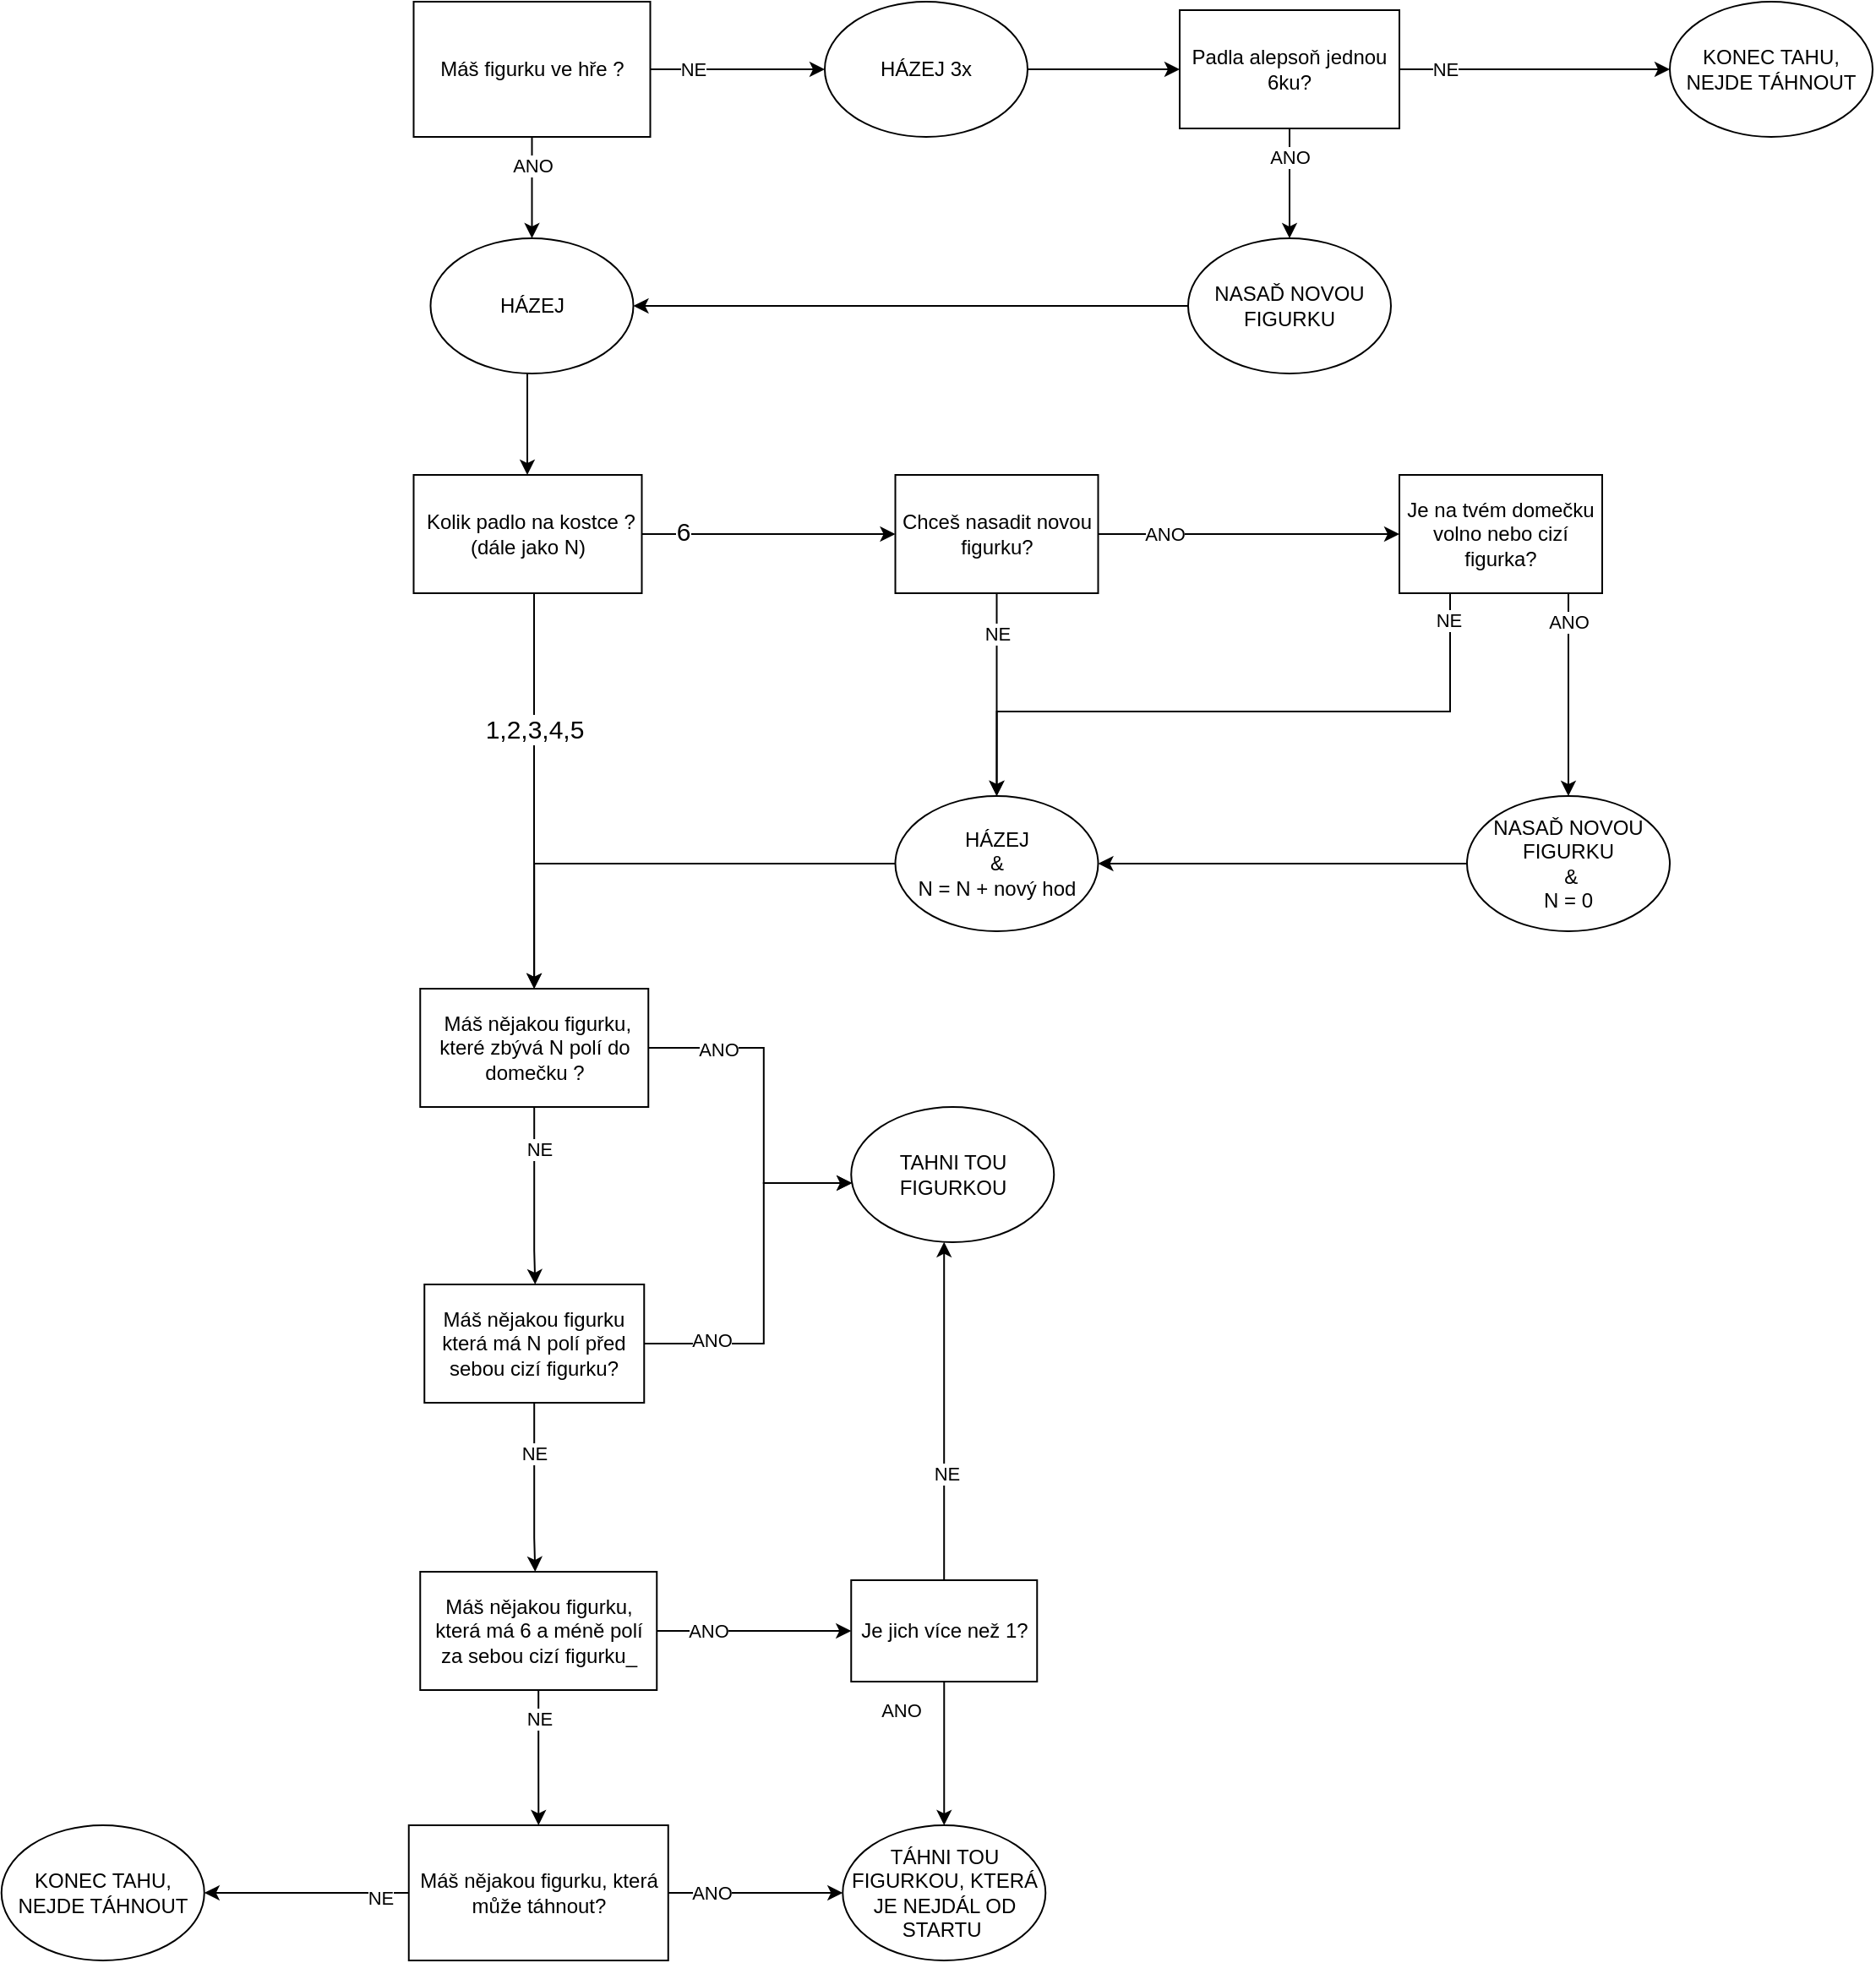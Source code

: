 <mxfile version="14.0.1" type="google"><diagram id="VSdPkgJ25tWISzRy0XtD" name="Page-1"><mxGraphModel dx="2249" dy="762" grid="1" gridSize="10" guides="1" tooltips="1" connect="1" arrows="1" fold="1" page="1" pageScale="1" pageWidth="827" pageHeight="1169" math="0" shadow="0"><root><mxCell id="0"/><mxCell id="1" parent="0"/><mxCell id="U8Go3CW6cDLfL4P9ubmw-27" value="" style="edgeStyle=orthogonalEdgeStyle;rounded=0;orthogonalLoop=1;jettySize=auto;html=1;" edge="1" parent="1" source="Ttg42BNNxn6aMMkS5or9-1" target="U8Go3CW6cDLfL4P9ubmw-24"><mxGeometry relative="1" as="geometry"><Array as="points"><mxPoint x="297" y="180"/><mxPoint x="297" y="180"/></Array></mxGeometry></mxCell><mxCell id="U8Go3CW6cDLfL4P9ubmw-32" value="ANO" style="edgeLabel;html=1;align=center;verticalAlign=middle;resizable=0;points=[];" vertex="1" connectable="0" parent="U8Go3CW6cDLfL4P9ubmw-27"><mxGeometry x="-0.756" y="-4" relative="1" as="geometry"><mxPoint x="4" y="9" as="offset"/></mxGeometry></mxCell><mxCell id="U8Go3CW6cDLfL4P9ubmw-34" value="" style="edgeStyle=orthogonalEdgeStyle;rounded=0;orthogonalLoop=1;jettySize=auto;html=1;" edge="1" parent="1" source="Ttg42BNNxn6aMMkS5or9-1" target="U8Go3CW6cDLfL4P9ubmw-33"><mxGeometry relative="1" as="geometry"><Array as="points"><mxPoint x="490" y="50"/><mxPoint x="490" y="50"/></Array></mxGeometry></mxCell><mxCell id="U8Go3CW6cDLfL4P9ubmw-36" value="NE" style="edgeLabel;html=1;align=center;verticalAlign=middle;resizable=0;points=[];" vertex="1" connectable="0" parent="U8Go3CW6cDLfL4P9ubmw-34"><mxGeometry x="-0.737" y="-1" relative="1" as="geometry"><mxPoint x="11.25" y="-1" as="offset"/></mxGeometry></mxCell><mxCell id="Ttg42BNNxn6aMMkS5or9-1" value="Máš figurku ve hře ?" style="rounded=0;whiteSpace=wrap;html=1;" parent="1" vertex="1"><mxGeometry x="226.75" y="10" width="140" height="80" as="geometry"/></mxCell><mxCell id="Ttg42BNNxn6aMMkS5or9-23" style="edgeStyle=orthogonalEdgeStyle;rounded=0;orthogonalLoop=1;jettySize=auto;html=1;" parent="1" source="Ttg42BNNxn6aMMkS5or9-2" target="Ttg42BNNxn6aMMkS5or9-5" edge="1"><mxGeometry relative="1" as="geometry"/></mxCell><mxCell id="Ttg42BNNxn6aMMkS5or9-24" value="&lt;font style=&quot;font-size: 15px&quot;&gt;6&lt;/font&gt;" style="edgeLabel;html=1;align=center;verticalAlign=middle;resizable=0;points=[];" parent="Ttg42BNNxn6aMMkS5or9-23" vertex="1" connectable="0"><mxGeometry x="-0.677" y="2" relative="1" as="geometry"><mxPoint as="offset"/></mxGeometry></mxCell><mxCell id="Ttg42BNNxn6aMMkS5or9-25" style="edgeStyle=orthogonalEdgeStyle;rounded=0;orthogonalLoop=1;jettySize=auto;html=1;" parent="1" source="Ttg42BNNxn6aMMkS5or9-2" target="Ttg42BNNxn6aMMkS5or9-26" edge="1"><mxGeometry relative="1" as="geometry"><mxPoint x="301.75" y="380" as="targetPoint"/><Array as="points"><mxPoint x="298" y="390"/><mxPoint x="298" y="390"/></Array></mxGeometry></mxCell><mxCell id="Ttg42BNNxn6aMMkS5or9-27" value="&lt;font style=&quot;font-size: 15px&quot;&gt;1,2,3,4,5&lt;/font&gt;" style="edgeLabel;html=1;align=center;verticalAlign=middle;resizable=0;points=[];" parent="Ttg42BNNxn6aMMkS5or9-25" vertex="1" connectable="0"><mxGeometry x="-0.26" y="3" relative="1" as="geometry"><mxPoint x="-3" y="-7" as="offset"/></mxGeometry></mxCell><mxCell id="Ttg42BNNxn6aMMkS5or9-2" value="&amp;nbsp;Kolik padlo na kostce ? (dále jako N)" style="rounded=0;whiteSpace=wrap;html=1;" parent="1" vertex="1"><mxGeometry x="226.75" y="290" width="135" height="70" as="geometry"/></mxCell><mxCell id="Ttg42BNNxn6aMMkS5or9-30" style="edgeStyle=orthogonalEdgeStyle;rounded=0;orthogonalLoop=1;jettySize=auto;html=1;" parent="1" source="Ttg42BNNxn6aMMkS5or9-5" target="Ttg42BNNxn6aMMkS5or9-29" edge="1"><mxGeometry relative="1" as="geometry"/></mxCell><mxCell id="Ttg42BNNxn6aMMkS5or9-31" value="ANO" style="edgeLabel;html=1;align=center;verticalAlign=middle;resizable=0;points=[];" parent="Ttg42BNNxn6aMMkS5or9-30" vertex="1" connectable="0"><mxGeometry x="-0.7" y="-2" relative="1" as="geometry"><mxPoint x="12" y="-2" as="offset"/></mxGeometry></mxCell><mxCell id="U8Go3CW6cDLfL4P9ubmw-53" value="" style="edgeStyle=orthogonalEdgeStyle;rounded=0;orthogonalLoop=1;jettySize=auto;html=1;" edge="1" parent="1" source="Ttg42BNNxn6aMMkS5or9-5" target="U8Go3CW6cDLfL4P9ubmw-52"><mxGeometry relative="1" as="geometry"/></mxCell><mxCell id="U8Go3CW6cDLfL4P9ubmw-54" value="NE" style="edgeLabel;html=1;align=center;verticalAlign=middle;resizable=0;points=[];" vertex="1" connectable="0" parent="U8Go3CW6cDLfL4P9ubmw-53"><mxGeometry x="-0.74" relative="1" as="geometry"><mxPoint y="8" as="offset"/></mxGeometry></mxCell><mxCell id="Ttg42BNNxn6aMMkS5or9-5" value="Chceš nasadit novou figurku?" style="rounded=0;whiteSpace=wrap;html=1;" parent="1" vertex="1"><mxGeometry x="511.75" y="290" width="120" height="70" as="geometry"/></mxCell><mxCell id="Ttg42BNNxn6aMMkS5or9-21" style="edgeStyle=orthogonalEdgeStyle;rounded=0;orthogonalLoop=1;jettySize=auto;html=1;" parent="1" source="Ttg42BNNxn6aMMkS5or9-6" target="Ttg42BNNxn6aMMkS5or9-20" edge="1"><mxGeometry relative="1" as="geometry"/></mxCell><mxCell id="Ttg42BNNxn6aMMkS5or9-22" value="NE" style="edgeLabel;html=1;align=center;verticalAlign=middle;resizable=0;points=[];" parent="Ttg42BNNxn6aMMkS5or9-21" vertex="1" connectable="0"><mxGeometry x="-0.661" y="-1" relative="1" as="geometry"><mxPoint y="-1" as="offset"/></mxGeometry></mxCell><mxCell id="Ttg42BNNxn6aMMkS5or9-37" style="edgeStyle=orthogonalEdgeStyle;rounded=0;orthogonalLoop=1;jettySize=auto;html=1;" parent="1" source="Ttg42BNNxn6aMMkS5or9-6" target="Ttg42BNNxn6aMMkS5or9-36" edge="1"><mxGeometry relative="1" as="geometry"/></mxCell><mxCell id="Ttg42BNNxn6aMMkS5or9-38" value="ANO" style="edgeLabel;html=1;align=center;verticalAlign=middle;resizable=0;points=[];" parent="Ttg42BNNxn6aMMkS5or9-37" vertex="1" connectable="0"><mxGeometry x="-0.713" y="-1" relative="1" as="geometry"><mxPoint x="1" y="7" as="offset"/></mxGeometry></mxCell><mxCell id="Ttg42BNNxn6aMMkS5or9-6" value="Padla alepsoň jednou 6ku?" style="rounded=0;whiteSpace=wrap;html=1;" parent="1" vertex="1"><mxGeometry x="680" y="15" width="130" height="70" as="geometry"/></mxCell><mxCell id="Ttg42BNNxn6aMMkS5or9-20" value="KONEC TAHU, NEJDE TÁHNOUT" style="ellipse;whiteSpace=wrap;html=1;" parent="1" vertex="1"><mxGeometry x="970" y="10" width="120" height="80" as="geometry"/></mxCell><mxCell id="Ttg42BNNxn6aMMkS5or9-42" value="" style="edgeStyle=orthogonalEdgeStyle;rounded=0;orthogonalLoop=1;jettySize=auto;html=1;" parent="1" source="Ttg42BNNxn6aMMkS5or9-26" target="Ttg42BNNxn6aMMkS5or9-41" edge="1"><mxGeometry relative="1" as="geometry"><Array as="points"><mxPoint x="298.63" y="749"/><mxPoint x="298.63" y="749"/></Array></mxGeometry></mxCell><mxCell id="Ttg42BNNxn6aMMkS5or9-51" value="NE" style="edgeLabel;html=1;align=center;verticalAlign=middle;resizable=0;points=[];" parent="Ttg42BNNxn6aMMkS5or9-42" vertex="1" connectable="0"><mxGeometry x="-0.752" y="1" relative="1" as="geometry"><mxPoint x="1.5" y="12" as="offset"/></mxGeometry></mxCell><mxCell id="Ttg42BNNxn6aMMkS5or9-49" style="edgeStyle=orthogonalEdgeStyle;rounded=0;orthogonalLoop=1;jettySize=auto;html=1;" parent="1" source="Ttg42BNNxn6aMMkS5or9-26" target="Ttg42BNNxn6aMMkS5or9-52" edge="1"><mxGeometry relative="1" as="geometry"><Array as="points"><mxPoint x="433.88" y="629"/><mxPoint x="433.88" y="709"/></Array></mxGeometry></mxCell><mxCell id="Ttg42BNNxn6aMMkS5or9-50" value="ANO" style="edgeLabel;html=1;align=center;verticalAlign=middle;resizable=0;points=[];" parent="Ttg42BNNxn6aMMkS5or9-49" vertex="1" connectable="0"><mxGeometry x="-0.177" relative="1" as="geometry"><mxPoint x="-27" y="-13.75" as="offset"/></mxGeometry></mxCell><mxCell id="Ttg42BNNxn6aMMkS5or9-26" value="&amp;nbsp;Máš nějakou figurku, které zbývá N polí do domečku ?" style="rounded=0;whiteSpace=wrap;html=1;" parent="1" vertex="1"><mxGeometry x="230.63" y="594" width="135" height="70" as="geometry"/></mxCell><mxCell id="U8Go3CW6cDLfL4P9ubmw-12" value="" style="edgeStyle=orthogonalEdgeStyle;rounded=0;orthogonalLoop=1;jettySize=auto;html=1;exitX=0.75;exitY=1;exitDx=0;exitDy=0;" edge="1" parent="1" source="Ttg42BNNxn6aMMkS5or9-29" target="U8Go3CW6cDLfL4P9ubmw-11"><mxGeometry relative="1" as="geometry"><Array as="points"><mxPoint x="910" y="360"/></Array></mxGeometry></mxCell><mxCell id="U8Go3CW6cDLfL4P9ubmw-13" value="ANO" style="edgeLabel;html=1;align=center;verticalAlign=middle;resizable=0;points=[];" vertex="1" connectable="0" parent="U8Go3CW6cDLfL4P9ubmw-12"><mxGeometry x="-0.75" y="-2" relative="1" as="geometry"><mxPoint x="2" y="10" as="offset"/></mxGeometry></mxCell><mxCell id="U8Go3CW6cDLfL4P9ubmw-56" style="edgeStyle=orthogonalEdgeStyle;rounded=0;orthogonalLoop=1;jettySize=auto;html=1;entryX=0.5;entryY=0;entryDx=0;entryDy=0;" edge="1" parent="1" source="Ttg42BNNxn6aMMkS5or9-29" target="U8Go3CW6cDLfL4P9ubmw-52"><mxGeometry relative="1" as="geometry"><Array as="points"><mxPoint x="840" y="430"/><mxPoint x="572" y="430"/></Array></mxGeometry></mxCell><mxCell id="U8Go3CW6cDLfL4P9ubmw-57" value="NE" style="edgeLabel;html=1;align=center;verticalAlign=middle;resizable=0;points=[];" vertex="1" connectable="0" parent="U8Go3CW6cDLfL4P9ubmw-56"><mxGeometry x="-0.918" y="-1" relative="1" as="geometry"><mxPoint as="offset"/></mxGeometry></mxCell><mxCell id="Ttg42BNNxn6aMMkS5or9-29" value="Je na tvém domečku volno nebo cizí figurka?" style="rounded=0;whiteSpace=wrap;html=1;" parent="1" vertex="1"><mxGeometry x="810" y="290" width="120" height="70" as="geometry"/></mxCell><mxCell id="U8Go3CW6cDLfL4P9ubmw-26" style="edgeStyle=orthogonalEdgeStyle;rounded=0;orthogonalLoop=1;jettySize=auto;html=1;" edge="1" parent="1" source="Ttg42BNNxn6aMMkS5or9-36" target="U8Go3CW6cDLfL4P9ubmw-24"><mxGeometry relative="1" as="geometry"/></mxCell><mxCell id="Ttg42BNNxn6aMMkS5or9-36" value="NASAĎ NOVOU FIGURKU" style="ellipse;whiteSpace=wrap;html=1;" parent="1" vertex="1"><mxGeometry x="685" y="150" width="120" height="80" as="geometry"/></mxCell><mxCell id="Ttg42BNNxn6aMMkS5or9-47" value="" style="edgeStyle=orthogonalEdgeStyle;rounded=0;orthogonalLoop=1;jettySize=auto;html=1;" parent="1" source="Ttg42BNNxn6aMMkS5or9-41" target="Ttg42BNNxn6aMMkS5or9-46" edge="1"><mxGeometry relative="1" as="geometry"><Array as="points"><mxPoint x="298.63" y="919"/><mxPoint x="298.63" y="919"/></Array></mxGeometry></mxCell><mxCell id="Ttg42BNNxn6aMMkS5or9-48" value="NE" style="edgeLabel;html=1;align=center;verticalAlign=middle;resizable=0;points=[];" parent="Ttg42BNNxn6aMMkS5or9-47" vertex="1" connectable="0"><mxGeometry x="-0.78" y="2" relative="1" as="geometry"><mxPoint x="-2" y="19" as="offset"/></mxGeometry></mxCell><mxCell id="Ttg42BNNxn6aMMkS5or9-53" value="" style="edgeStyle=orthogonalEdgeStyle;rounded=0;orthogonalLoop=1;jettySize=auto;html=1;" parent="1" source="Ttg42BNNxn6aMMkS5or9-41" target="Ttg42BNNxn6aMMkS5or9-52" edge="1"><mxGeometry relative="1" as="geometry"><Array as="points"><mxPoint x="433.88" y="804"/><mxPoint x="433.88" y="709"/></Array></mxGeometry></mxCell><mxCell id="Ttg42BNNxn6aMMkS5or9-56" value="ANO" style="edgeLabel;html=1;align=center;verticalAlign=middle;resizable=0;points=[];" parent="Ttg42BNNxn6aMMkS5or9-53" vertex="1" connectable="0"><mxGeometry x="-0.762" y="2" relative="1" as="geometry"><mxPoint x="13.5" as="offset"/></mxGeometry></mxCell><mxCell id="Ttg42BNNxn6aMMkS5or9-41" value="Máš nějakou figurku která má N polí před sebou cizí figurku?" style="rounded=0;whiteSpace=wrap;html=1;" parent="1" vertex="1"><mxGeometry x="233.13" y="769" width="130" height="70" as="geometry"/></mxCell><mxCell id="Ttg42BNNxn6aMMkS5or9-59" style="edgeStyle=orthogonalEdgeStyle;rounded=0;orthogonalLoop=1;jettySize=auto;html=1;" parent="1" source="Ttg42BNNxn6aMMkS5or9-46" target="Ttg42BNNxn6aMMkS5or9-58" edge="1"><mxGeometry relative="1" as="geometry"/></mxCell><mxCell id="Ttg42BNNxn6aMMkS5or9-60" value="NE" style="edgeLabel;html=1;align=center;verticalAlign=middle;resizable=0;points=[];" parent="Ttg42BNNxn6aMMkS5or9-59" vertex="1" connectable="0"><mxGeometry x="-0.7" relative="1" as="geometry"><mxPoint y="5" as="offset"/></mxGeometry></mxCell><mxCell id="Ttg42BNNxn6aMMkS5or9-65" style="edgeStyle=orthogonalEdgeStyle;rounded=0;orthogonalLoop=1;jettySize=auto;html=1;" parent="1" source="Ttg42BNNxn6aMMkS5or9-46" target="Ttg42BNNxn6aMMkS5or9-64" edge="1"><mxGeometry relative="1" as="geometry"/></mxCell><mxCell id="Ttg42BNNxn6aMMkS5or9-71" value="ANO" style="edgeLabel;html=1;align=center;verticalAlign=middle;resizable=0;points=[];" parent="Ttg42BNNxn6aMMkS5or9-65" vertex="1" connectable="0"><mxGeometry x="-0.704" relative="1" as="geometry"><mxPoint x="13" as="offset"/></mxGeometry></mxCell><mxCell id="Ttg42BNNxn6aMMkS5or9-46" value="Máš nějakou figurku, která má 6 a méně polí za sebou cizí figurku_" style="rounded=0;whiteSpace=wrap;html=1;" parent="1" vertex="1"><mxGeometry x="230.63" y="939" width="140" height="70" as="geometry"/></mxCell><mxCell id="Ttg42BNNxn6aMMkS5or9-52" value="TAHNI TOU FIGURKOU" style="ellipse;whiteSpace=wrap;html=1;" parent="1" vertex="1"><mxGeometry x="485.63" y="664" width="120" height="80" as="geometry"/></mxCell><mxCell id="Ttg42BNNxn6aMMkS5or9-62" style="edgeStyle=orthogonalEdgeStyle;rounded=0;orthogonalLoop=1;jettySize=auto;html=1;" parent="1" source="Ttg42BNNxn6aMMkS5or9-58" target="Ttg42BNNxn6aMMkS5or9-61" edge="1"><mxGeometry relative="1" as="geometry"><mxPoint x="300.63" y="1209" as="targetPoint"/><Array as="points"><mxPoint x="423.88" y="1129"/><mxPoint x="423.88" y="1129"/></Array></mxGeometry></mxCell><mxCell id="Ttg42BNNxn6aMMkS5or9-63" value="ANO" style="edgeLabel;html=1;align=center;verticalAlign=middle;resizable=0;points=[];" parent="Ttg42BNNxn6aMMkS5or9-62" vertex="1" connectable="0"><mxGeometry x="-0.734" y="1" relative="1" as="geometry"><mxPoint x="11.5" y="1" as="offset"/></mxGeometry></mxCell><mxCell id="Ttg42BNNxn6aMMkS5or9-68" style="edgeStyle=orthogonalEdgeStyle;rounded=0;orthogonalLoop=1;jettySize=auto;html=1;" parent="1" source="Ttg42BNNxn6aMMkS5or9-58" target="Ttg42BNNxn6aMMkS5or9-67" edge="1"><mxGeometry relative="1" as="geometry"/></mxCell><mxCell id="U8Go3CW6cDLfL4P9ubmw-6" value="NE" style="edgeLabel;html=1;align=center;verticalAlign=middle;resizable=0;points=[];" vertex="1" connectable="0" parent="Ttg42BNNxn6aMMkS5or9-68"><mxGeometry x="-0.717" y="3" relative="1" as="geometry"><mxPoint as="offset"/></mxGeometry></mxCell><mxCell id="Ttg42BNNxn6aMMkS5or9-58" value="Máš nějakou figurku, která může táhnout?" style="rounded=0;whiteSpace=wrap;html=1;" parent="1" vertex="1"><mxGeometry x="223.88" y="1089" width="153.5" height="80" as="geometry"/></mxCell><mxCell id="Ttg42BNNxn6aMMkS5or9-61" value="TÁHNI TOU FIGURKOU, KTERÁ JE NEJDÁL OD STARTU&amp;nbsp;" style="ellipse;whiteSpace=wrap;html=1;" parent="1" vertex="1"><mxGeometry x="480.63" y="1089" width="120" height="80" as="geometry"/></mxCell><mxCell id="Ttg42BNNxn6aMMkS5or9-69" value="" style="edgeStyle=orthogonalEdgeStyle;rounded=0;orthogonalLoop=1;jettySize=auto;html=1;" parent="1" source="Ttg42BNNxn6aMMkS5or9-64" target="Ttg42BNNxn6aMMkS5or9-52" edge="1"><mxGeometry relative="1" as="geometry"><Array as="points"><mxPoint x="540.63" y="919"/><mxPoint x="540.63" y="919"/></Array></mxGeometry></mxCell><mxCell id="Ttg42BNNxn6aMMkS5or9-70" value="NE" style="edgeLabel;html=1;align=center;verticalAlign=middle;resizable=0;points=[];" parent="Ttg42BNNxn6aMMkS5or9-69" vertex="1" connectable="0"><mxGeometry x="-0.367" y="-1" relative="1" as="geometry"><mxPoint as="offset"/></mxGeometry></mxCell><mxCell id="U8Go3CW6cDLfL4P9ubmw-1" style="edgeStyle=orthogonalEdgeStyle;rounded=0;orthogonalLoop=1;jettySize=auto;html=1;entryX=0.5;entryY=0;entryDx=0;entryDy=0;" edge="1" parent="1" source="Ttg42BNNxn6aMMkS5or9-64" target="Ttg42BNNxn6aMMkS5or9-61"><mxGeometry relative="1" as="geometry"><mxPoint x="720.63" y="974" as="targetPoint"/></mxGeometry></mxCell><mxCell id="U8Go3CW6cDLfL4P9ubmw-4" value="ANO" style="edgeLabel;html=1;align=center;verticalAlign=middle;resizable=0;points=[];" vertex="1" connectable="0" parent="U8Go3CW6cDLfL4P9ubmw-1"><mxGeometry x="-0.68" y="3" relative="1" as="geometry"><mxPoint x="-29" y="3" as="offset"/></mxGeometry></mxCell><mxCell id="Ttg42BNNxn6aMMkS5or9-64" value="Je jich více než 1?" style="rounded=0;whiteSpace=wrap;html=1;" parent="1" vertex="1"><mxGeometry x="485.63" y="944" width="110" height="60" as="geometry"/></mxCell><mxCell id="Ttg42BNNxn6aMMkS5or9-67" value="KONEC TAHU, NEJDE TÁHNOUT" style="ellipse;whiteSpace=wrap;html=1;" parent="1" vertex="1"><mxGeometry x="-17.12" y="1089" width="120" height="80" as="geometry"/></mxCell><mxCell id="U8Go3CW6cDLfL4P9ubmw-58" style="edgeStyle=orthogonalEdgeStyle;rounded=0;orthogonalLoop=1;jettySize=auto;html=1;" edge="1" parent="1" source="U8Go3CW6cDLfL4P9ubmw-11" target="U8Go3CW6cDLfL4P9ubmw-52"><mxGeometry relative="1" as="geometry"/></mxCell><mxCell id="U8Go3CW6cDLfL4P9ubmw-11" value="NASAĎ NOVOU FIGURKU&lt;br&gt;&amp;nbsp;&amp;amp;&lt;br&gt;N = 0" style="ellipse;whiteSpace=wrap;html=1;" vertex="1" parent="1"><mxGeometry x="850" y="480" width="120" height="80" as="geometry"/></mxCell><mxCell id="U8Go3CW6cDLfL4P9ubmw-29" style="edgeStyle=orthogonalEdgeStyle;rounded=0;orthogonalLoop=1;jettySize=auto;html=1;" edge="1" parent="1" source="U8Go3CW6cDLfL4P9ubmw-24" target="Ttg42BNNxn6aMMkS5or9-2"><mxGeometry relative="1" as="geometry"><mxPoint x="296.75" y="260" as="targetPoint"/><Array as="points"><mxPoint x="294" y="250"/><mxPoint x="294" y="250"/></Array></mxGeometry></mxCell><mxCell id="U8Go3CW6cDLfL4P9ubmw-24" value="&lt;span&gt;HÁZEJ&lt;/span&gt;" style="ellipse;whiteSpace=wrap;html=1;" vertex="1" parent="1"><mxGeometry x="236.75" y="150" width="120" height="80" as="geometry"/></mxCell><mxCell id="U8Go3CW6cDLfL4P9ubmw-35" value="" style="edgeStyle=orthogonalEdgeStyle;rounded=0;orthogonalLoop=1;jettySize=auto;html=1;" edge="1" parent="1" source="U8Go3CW6cDLfL4P9ubmw-33" target="Ttg42BNNxn6aMMkS5or9-6"><mxGeometry relative="1" as="geometry"/></mxCell><mxCell id="U8Go3CW6cDLfL4P9ubmw-33" value="&lt;span&gt;HÁZEJ 3x&lt;/span&gt;" style="ellipse;whiteSpace=wrap;html=1;" vertex="1" parent="1"><mxGeometry x="470" y="10" width="120" height="80" as="geometry"/></mxCell><mxCell id="U8Go3CW6cDLfL4P9ubmw-55" style="edgeStyle=orthogonalEdgeStyle;rounded=0;orthogonalLoop=1;jettySize=auto;html=1;entryX=0.5;entryY=0;entryDx=0;entryDy=0;" edge="1" parent="1" source="U8Go3CW6cDLfL4P9ubmw-52" target="Ttg42BNNxn6aMMkS5or9-26"><mxGeometry relative="1" as="geometry"/></mxCell><mxCell id="U8Go3CW6cDLfL4P9ubmw-52" value="HÁZEJ&lt;br&gt;&amp;amp;&lt;br&gt;N = N + nový hod" style="ellipse;whiteSpace=wrap;html=1;" vertex="1" parent="1"><mxGeometry x="511.75" y="480" width="120" height="80" as="geometry"/></mxCell></root></mxGraphModel></diagram></mxfile>